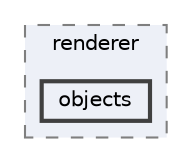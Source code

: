 digraph "C:/Dev/Techstorm-v5/src/engine/renderer/objects"
{
 // LATEX_PDF_SIZE
  bgcolor="transparent";
  edge [fontname=Helvetica,fontsize=10,labelfontname=Helvetica,labelfontsize=10];
  node [fontname=Helvetica,fontsize=10,shape=box,height=0.2,width=0.4];
  compound=true
  subgraph clusterdir_eedbc0f69b08006c72429a8d2b33a57d {
    graph [ bgcolor="#edf0f7", pencolor="grey50", label="renderer", fontname=Helvetica,fontsize=10 style="filled,dashed", URL="dir_eedbc0f69b08006c72429a8d2b33a57d.html",tooltip=""]
  dir_26e8b83038726c96012623c58c19f668 [label="objects", fillcolor="#edf0f7", color="grey25", style="filled,bold", URL="dir_26e8b83038726c96012623c58c19f668.html",tooltip=""];
  }
}
